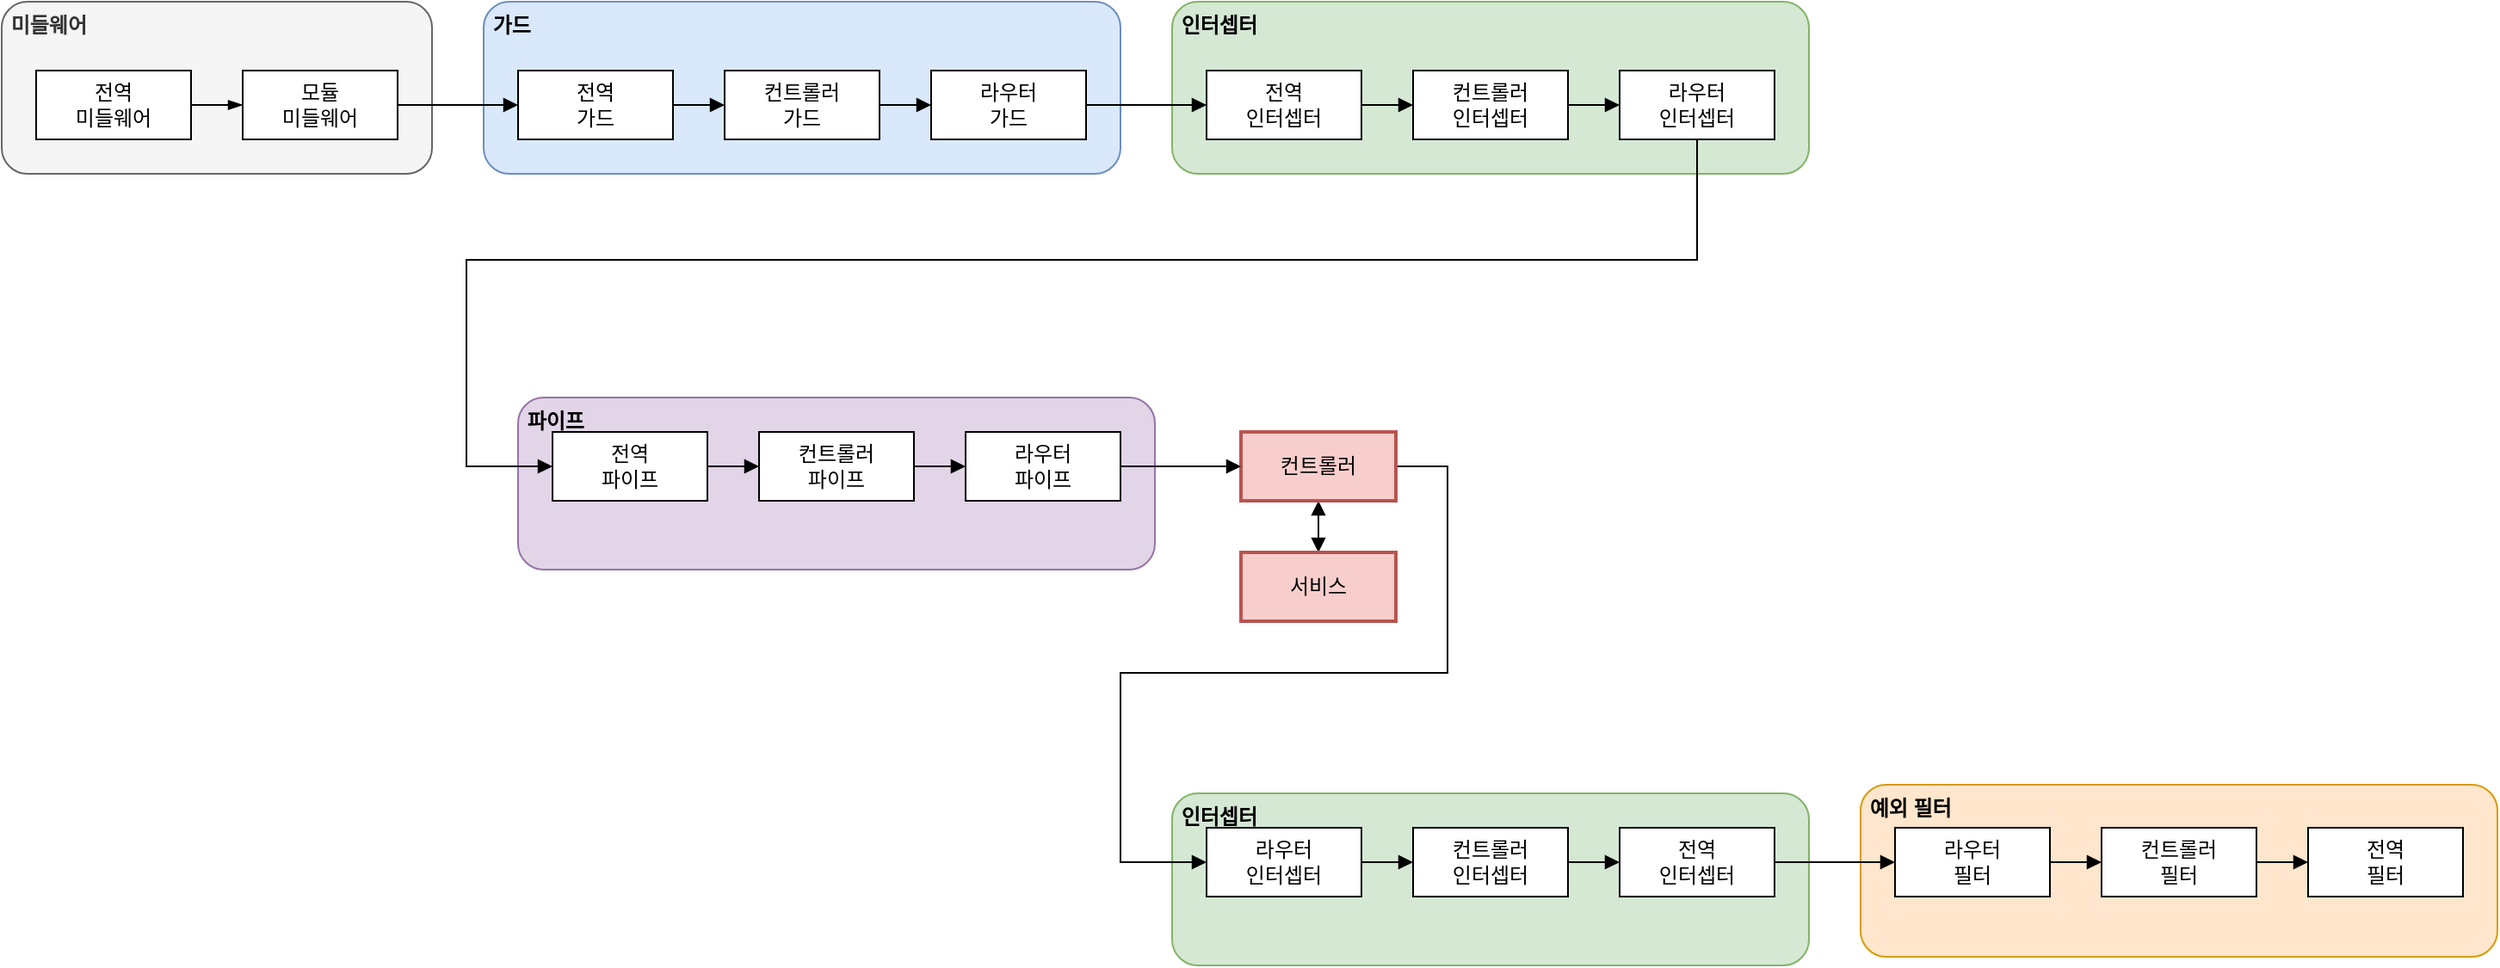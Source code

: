 <mxfile version="21.2.1" type="device">
  <diagram name="페이지-1" id="u62TE9AGJQay3OFQsCQ7">
    <mxGraphModel dx="1767" dy="877" grid="1" gridSize="10" guides="1" tooltips="1" connect="1" arrows="1" fold="1" page="1" pageScale="1" pageWidth="827" pageHeight="1169" math="0" shadow="0">
      <root>
        <mxCell id="0" />
        <mxCell id="1" parent="0" />
        <mxCell id="gzee6Owti4b3P7H9MzwT-38" value="&amp;nbsp;&lt;b&gt;예외 필터&lt;/b&gt;" style="rounded=1;whiteSpace=wrap;html=1;align=left;verticalAlign=top;fillColor=#ffe6cc;strokeColor=#d79b00;" vertex="1" parent="1">
          <mxGeometry x="1180" y="535" width="370" height="100" as="geometry" />
        </mxCell>
        <mxCell id="gzee6Owti4b3P7H9MzwT-37" value="&amp;nbsp;&lt;b&gt;인터셉터&lt;/b&gt;" style="rounded=1;whiteSpace=wrap;html=1;align=left;verticalAlign=top;fillColor=#d5e8d4;strokeColor=#82b366;" vertex="1" parent="1">
          <mxGeometry x="780" y="540" width="370" height="100" as="geometry" />
        </mxCell>
        <mxCell id="gzee6Owti4b3P7H9MzwT-36" value="&amp;nbsp;&lt;b&gt;파이프&lt;/b&gt;" style="rounded=1;whiteSpace=wrap;html=1;align=left;verticalAlign=top;fillColor=#e1d5e7;strokeColor=#9673a6;" vertex="1" parent="1">
          <mxGeometry x="400" y="310" width="370" height="100" as="geometry" />
        </mxCell>
        <mxCell id="gzee6Owti4b3P7H9MzwT-35" value="&amp;nbsp;&lt;b&gt;인터셉터&lt;/b&gt;" style="rounded=1;whiteSpace=wrap;html=1;align=left;verticalAlign=top;fillColor=#d5e8d4;strokeColor=#82b366;" vertex="1" parent="1">
          <mxGeometry x="780" y="80" width="370" height="100" as="geometry" />
        </mxCell>
        <mxCell id="gzee6Owti4b3P7H9MzwT-34" value="&amp;nbsp;&lt;b&gt;가드&lt;/b&gt;" style="rounded=1;whiteSpace=wrap;html=1;align=left;verticalAlign=top;fillColor=#dae8fc;strokeColor=#6c8ebf;" vertex="1" parent="1">
          <mxGeometry x="380" y="80" width="370" height="100" as="geometry" />
        </mxCell>
        <mxCell id="gzee6Owti4b3P7H9MzwT-6" value="&amp;nbsp;&lt;b&gt;미들웨어&lt;/b&gt;" style="rounded=1;whiteSpace=wrap;html=1;align=left;verticalAlign=top;fillColor=#f5f5f5;fontColor=#333333;strokeColor=#666666;" vertex="1" parent="1">
          <mxGeometry x="100" y="80" width="250" height="100" as="geometry" />
        </mxCell>
        <mxCell id="gzee6Owti4b3P7H9MzwT-45" style="edgeStyle=orthogonalEdgeStyle;rounded=0;orthogonalLoop=1;jettySize=auto;html=1;entryX=0.5;entryY=0;entryDx=0;entryDy=0;endArrow=block;endFill=1;startArrow=block;startFill=1;" edge="1" parent="1" source="gzee6Owti4b3P7H9MzwT-2" target="gzee6Owti4b3P7H9MzwT-23">
          <mxGeometry relative="1" as="geometry" />
        </mxCell>
        <mxCell id="gzee6Owti4b3P7H9MzwT-48" style="edgeStyle=orthogonalEdgeStyle;rounded=0;orthogonalLoop=1;jettySize=auto;html=1;entryX=0;entryY=0.5;entryDx=0;entryDy=0;endArrow=block;endFill=1;" edge="1" parent="1" source="gzee6Owti4b3P7H9MzwT-2" target="gzee6Owti4b3P7H9MzwT-25">
          <mxGeometry relative="1" as="geometry">
            <Array as="points">
              <mxPoint x="940" y="350" />
              <mxPoint x="940" y="470" />
              <mxPoint x="750" y="470" />
              <mxPoint x="750" y="580" />
            </Array>
          </mxGeometry>
        </mxCell>
        <mxCell id="gzee6Owti4b3P7H9MzwT-2" value="컨트롤러" style="rounded=0;whiteSpace=wrap;html=1;fillColor=#f8cecc;strokeColor=#b85450;strokeWidth=2;" vertex="1" parent="1">
          <mxGeometry x="820" y="330" width="90" height="40" as="geometry" />
        </mxCell>
        <mxCell id="gzee6Owti4b3P7H9MzwT-5" style="edgeStyle=orthogonalEdgeStyle;rounded=0;orthogonalLoop=1;jettySize=auto;html=1;entryX=0;entryY=0.5;entryDx=0;entryDy=0;endArrow=blockThin;endFill=1;" edge="1" parent="1" source="gzee6Owti4b3P7H9MzwT-3" target="gzee6Owti4b3P7H9MzwT-4">
          <mxGeometry relative="1" as="geometry" />
        </mxCell>
        <mxCell id="gzee6Owti4b3P7H9MzwT-3" value="전역&lt;br&gt;미들웨어" style="rounded=0;whiteSpace=wrap;html=1;" vertex="1" parent="1">
          <mxGeometry x="120" y="120" width="90" height="40" as="geometry" />
        </mxCell>
        <mxCell id="gzee6Owti4b3P7H9MzwT-10" style="edgeStyle=orthogonalEdgeStyle;rounded=0;orthogonalLoop=1;jettySize=auto;html=1;entryX=0;entryY=0.5;entryDx=0;entryDy=0;endArrow=block;endFill=1;" edge="1" parent="1" source="gzee6Owti4b3P7H9MzwT-4" target="gzee6Owti4b3P7H9MzwT-7">
          <mxGeometry relative="1" as="geometry" />
        </mxCell>
        <mxCell id="gzee6Owti4b3P7H9MzwT-4" value="모듈&lt;br&gt;미들웨어" style="rounded=0;whiteSpace=wrap;html=1;" vertex="1" parent="1">
          <mxGeometry x="240" y="120" width="90" height="40" as="geometry" />
        </mxCell>
        <mxCell id="gzee6Owti4b3P7H9MzwT-11" style="edgeStyle=orthogonalEdgeStyle;rounded=0;orthogonalLoop=1;jettySize=auto;html=1;entryX=0;entryY=0.5;entryDx=0;entryDy=0;endArrow=block;endFill=1;" edge="1" parent="1" source="gzee6Owti4b3P7H9MzwT-7" target="gzee6Owti4b3P7H9MzwT-8">
          <mxGeometry relative="1" as="geometry" />
        </mxCell>
        <mxCell id="gzee6Owti4b3P7H9MzwT-7" value="전역&lt;br&gt;가드" style="rounded=0;whiteSpace=wrap;html=1;" vertex="1" parent="1">
          <mxGeometry x="400" y="120" width="90" height="40" as="geometry" />
        </mxCell>
        <mxCell id="gzee6Owti4b3P7H9MzwT-12" style="edgeStyle=orthogonalEdgeStyle;rounded=0;orthogonalLoop=1;jettySize=auto;html=1;entryX=0;entryY=0.5;entryDx=0;entryDy=0;endArrow=block;endFill=1;" edge="1" parent="1" source="gzee6Owti4b3P7H9MzwT-8" target="gzee6Owti4b3P7H9MzwT-9">
          <mxGeometry relative="1" as="geometry" />
        </mxCell>
        <mxCell id="gzee6Owti4b3P7H9MzwT-8" value="컨트롤러&lt;br&gt;가드" style="rounded=0;whiteSpace=wrap;html=1;" vertex="1" parent="1">
          <mxGeometry x="520" y="120" width="90" height="40" as="geometry" />
        </mxCell>
        <mxCell id="gzee6Owti4b3P7H9MzwT-16" style="edgeStyle=orthogonalEdgeStyle;rounded=0;orthogonalLoop=1;jettySize=auto;html=1;entryX=0;entryY=0.5;entryDx=0;entryDy=0;endArrow=block;endFill=1;" edge="1" parent="1" source="gzee6Owti4b3P7H9MzwT-9" target="gzee6Owti4b3P7H9MzwT-13">
          <mxGeometry relative="1" as="geometry" />
        </mxCell>
        <mxCell id="gzee6Owti4b3P7H9MzwT-9" value="라우터&lt;br&gt;가드" style="rounded=0;whiteSpace=wrap;html=1;" vertex="1" parent="1">
          <mxGeometry x="640" y="120" width="90" height="40" as="geometry" />
        </mxCell>
        <mxCell id="gzee6Owti4b3P7H9MzwT-17" style="edgeStyle=orthogonalEdgeStyle;rounded=0;orthogonalLoop=1;jettySize=auto;html=1;entryX=0;entryY=0.5;entryDx=0;entryDy=0;endArrow=block;endFill=1;" edge="1" parent="1" source="gzee6Owti4b3P7H9MzwT-13" target="gzee6Owti4b3P7H9MzwT-14">
          <mxGeometry relative="1" as="geometry" />
        </mxCell>
        <mxCell id="gzee6Owti4b3P7H9MzwT-13" value="전역&lt;br&gt;인터셉터" style="rounded=0;whiteSpace=wrap;html=1;" vertex="1" parent="1">
          <mxGeometry x="800" y="120" width="90" height="40" as="geometry" />
        </mxCell>
        <mxCell id="gzee6Owti4b3P7H9MzwT-19" style="edgeStyle=orthogonalEdgeStyle;rounded=0;orthogonalLoop=1;jettySize=auto;html=1;entryX=0;entryY=0.5;entryDx=0;entryDy=0;endArrow=block;endFill=1;" edge="1" parent="1" source="gzee6Owti4b3P7H9MzwT-14" target="gzee6Owti4b3P7H9MzwT-15">
          <mxGeometry relative="1" as="geometry" />
        </mxCell>
        <mxCell id="gzee6Owti4b3P7H9MzwT-14" value="컨트롤러&lt;br&gt;인터셉터" style="rounded=0;whiteSpace=wrap;html=1;" vertex="1" parent="1">
          <mxGeometry x="920" y="120" width="90" height="40" as="geometry" />
        </mxCell>
        <mxCell id="gzee6Owti4b3P7H9MzwT-40" style="edgeStyle=orthogonalEdgeStyle;rounded=0;orthogonalLoop=1;jettySize=auto;html=1;entryX=0;entryY=0.5;entryDx=0;entryDy=0;endArrow=block;endFill=1;" edge="1" parent="1" source="gzee6Owti4b3P7H9MzwT-15" target="gzee6Owti4b3P7H9MzwT-20">
          <mxGeometry relative="1" as="geometry">
            <Array as="points">
              <mxPoint x="1085" y="230" />
              <mxPoint x="370" y="230" />
              <mxPoint x="370" y="350" />
            </Array>
          </mxGeometry>
        </mxCell>
        <mxCell id="gzee6Owti4b3P7H9MzwT-15" value="라우터&lt;br&gt;인터셉터" style="rounded=0;whiteSpace=wrap;html=1;" vertex="1" parent="1">
          <mxGeometry x="1040" y="120" width="90" height="40" as="geometry" />
        </mxCell>
        <mxCell id="gzee6Owti4b3P7H9MzwT-42" style="edgeStyle=orthogonalEdgeStyle;rounded=0;orthogonalLoop=1;jettySize=auto;html=1;entryX=0;entryY=0.5;entryDx=0;entryDy=0;endArrow=block;endFill=1;" edge="1" parent="1" source="gzee6Owti4b3P7H9MzwT-20" target="gzee6Owti4b3P7H9MzwT-21">
          <mxGeometry relative="1" as="geometry" />
        </mxCell>
        <mxCell id="gzee6Owti4b3P7H9MzwT-20" value="전역&lt;br&gt;파이프" style="rounded=0;whiteSpace=wrap;html=1;" vertex="1" parent="1">
          <mxGeometry x="420" y="330" width="90" height="40" as="geometry" />
        </mxCell>
        <mxCell id="gzee6Owti4b3P7H9MzwT-43" style="edgeStyle=orthogonalEdgeStyle;rounded=0;orthogonalLoop=1;jettySize=auto;html=1;entryX=0;entryY=0.5;entryDx=0;entryDy=0;endArrow=block;endFill=1;" edge="1" parent="1" source="gzee6Owti4b3P7H9MzwT-21" target="gzee6Owti4b3P7H9MzwT-22">
          <mxGeometry relative="1" as="geometry" />
        </mxCell>
        <mxCell id="gzee6Owti4b3P7H9MzwT-21" value="컨트롤러&lt;br&gt;파이프" style="rounded=0;whiteSpace=wrap;html=1;" vertex="1" parent="1">
          <mxGeometry x="540" y="330" width="90" height="40" as="geometry" />
        </mxCell>
        <mxCell id="gzee6Owti4b3P7H9MzwT-44" style="edgeStyle=orthogonalEdgeStyle;rounded=0;orthogonalLoop=1;jettySize=auto;html=1;entryX=0;entryY=0.5;entryDx=0;entryDy=0;endArrow=block;endFill=1;" edge="1" parent="1" source="gzee6Owti4b3P7H9MzwT-22" target="gzee6Owti4b3P7H9MzwT-2">
          <mxGeometry relative="1" as="geometry">
            <Array as="points">
              <mxPoint x="770" y="350" />
              <mxPoint x="770" y="350" />
            </Array>
          </mxGeometry>
        </mxCell>
        <mxCell id="gzee6Owti4b3P7H9MzwT-22" value="라우터&lt;br&gt;파이프" style="rounded=0;whiteSpace=wrap;html=1;" vertex="1" parent="1">
          <mxGeometry x="660" y="330" width="90" height="40" as="geometry" />
        </mxCell>
        <mxCell id="gzee6Owti4b3P7H9MzwT-23" value="서비스" style="rounded=0;whiteSpace=wrap;html=1;fillColor=#f8cecc;strokeColor=#b85450;strokeWidth=2;" vertex="1" parent="1">
          <mxGeometry x="820" y="400" width="90" height="40" as="geometry" />
        </mxCell>
        <mxCell id="gzee6Owti4b3P7H9MzwT-24" style="edgeStyle=orthogonalEdgeStyle;rounded=0;orthogonalLoop=1;jettySize=auto;html=1;entryX=0;entryY=0.5;entryDx=0;entryDy=0;endArrow=block;endFill=1;" edge="1" parent="1" source="gzee6Owti4b3P7H9MzwT-25" target="gzee6Owti4b3P7H9MzwT-27">
          <mxGeometry relative="1" as="geometry" />
        </mxCell>
        <mxCell id="gzee6Owti4b3P7H9MzwT-25" value="라우터&lt;br&gt;인터셉터" style="rounded=0;whiteSpace=wrap;html=1;" vertex="1" parent="1">
          <mxGeometry x="800" y="560" width="90" height="40" as="geometry" />
        </mxCell>
        <mxCell id="gzee6Owti4b3P7H9MzwT-26" style="edgeStyle=orthogonalEdgeStyle;rounded=0;orthogonalLoop=1;jettySize=auto;html=1;entryX=0;entryY=0.5;entryDx=0;entryDy=0;endArrow=block;endFill=1;" edge="1" parent="1" source="gzee6Owti4b3P7H9MzwT-27" target="gzee6Owti4b3P7H9MzwT-28">
          <mxGeometry relative="1" as="geometry" />
        </mxCell>
        <mxCell id="gzee6Owti4b3P7H9MzwT-27" value="컨트롤러&lt;br&gt;인터셉터" style="rounded=0;whiteSpace=wrap;html=1;" vertex="1" parent="1">
          <mxGeometry x="920" y="560" width="90" height="40" as="geometry" />
        </mxCell>
        <mxCell id="gzee6Owti4b3P7H9MzwT-49" style="edgeStyle=orthogonalEdgeStyle;rounded=0;orthogonalLoop=1;jettySize=auto;html=1;entryX=0;entryY=0.5;entryDx=0;entryDy=0;endArrow=block;endFill=1;" edge="1" parent="1" source="gzee6Owti4b3P7H9MzwT-28" target="gzee6Owti4b3P7H9MzwT-30">
          <mxGeometry relative="1" as="geometry" />
        </mxCell>
        <mxCell id="gzee6Owti4b3P7H9MzwT-28" value="전역&lt;br&gt;인터셉터" style="rounded=0;whiteSpace=wrap;html=1;" vertex="1" parent="1">
          <mxGeometry x="1040" y="560" width="90" height="40" as="geometry" />
        </mxCell>
        <mxCell id="gzee6Owti4b3P7H9MzwT-29" style="edgeStyle=orthogonalEdgeStyle;rounded=0;orthogonalLoop=1;jettySize=auto;html=1;entryX=0;entryY=0.5;entryDx=0;entryDy=0;endArrow=block;endFill=1;" edge="1" parent="1" source="gzee6Owti4b3P7H9MzwT-30" target="gzee6Owti4b3P7H9MzwT-32">
          <mxGeometry relative="1" as="geometry" />
        </mxCell>
        <mxCell id="gzee6Owti4b3P7H9MzwT-30" value="라우터&lt;br&gt;필터" style="rounded=0;whiteSpace=wrap;html=1;" vertex="1" parent="1">
          <mxGeometry x="1200" y="560" width="90" height="40" as="geometry" />
        </mxCell>
        <mxCell id="gzee6Owti4b3P7H9MzwT-31" style="edgeStyle=orthogonalEdgeStyle;rounded=0;orthogonalLoop=1;jettySize=auto;html=1;entryX=0;entryY=0.5;entryDx=0;entryDy=0;endArrow=block;endFill=1;" edge="1" parent="1" source="gzee6Owti4b3P7H9MzwT-32" target="gzee6Owti4b3P7H9MzwT-33">
          <mxGeometry relative="1" as="geometry" />
        </mxCell>
        <mxCell id="gzee6Owti4b3P7H9MzwT-32" value="컨트롤러&lt;br&gt;필터" style="rounded=0;whiteSpace=wrap;html=1;" vertex="1" parent="1">
          <mxGeometry x="1320" y="560" width="90" height="40" as="geometry" />
        </mxCell>
        <mxCell id="gzee6Owti4b3P7H9MzwT-33" value="전역&lt;br&gt;필터" style="rounded=0;whiteSpace=wrap;html=1;" vertex="1" parent="1">
          <mxGeometry x="1440" y="560" width="90" height="40" as="geometry" />
        </mxCell>
      </root>
    </mxGraphModel>
  </diagram>
</mxfile>
